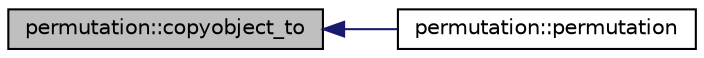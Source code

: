 digraph "permutation::copyobject_to"
{
  edge [fontname="Helvetica",fontsize="10",labelfontname="Helvetica",labelfontsize="10"];
  node [fontname="Helvetica",fontsize="10",shape=record];
  rankdir="LR";
  Node577 [label="permutation::copyobject_to",height=0.2,width=0.4,color="black", fillcolor="grey75", style="filled", fontcolor="black"];
  Node577 -> Node578 [dir="back",color="midnightblue",fontsize="10",style="solid",fontname="Helvetica"];
  Node578 [label="permutation::permutation",height=0.2,width=0.4,color="black", fillcolor="white", style="filled",URL="$d0/d08/classpermutation.html#a501f039c465ea7d47e6e0c0a165caa15"];
}
